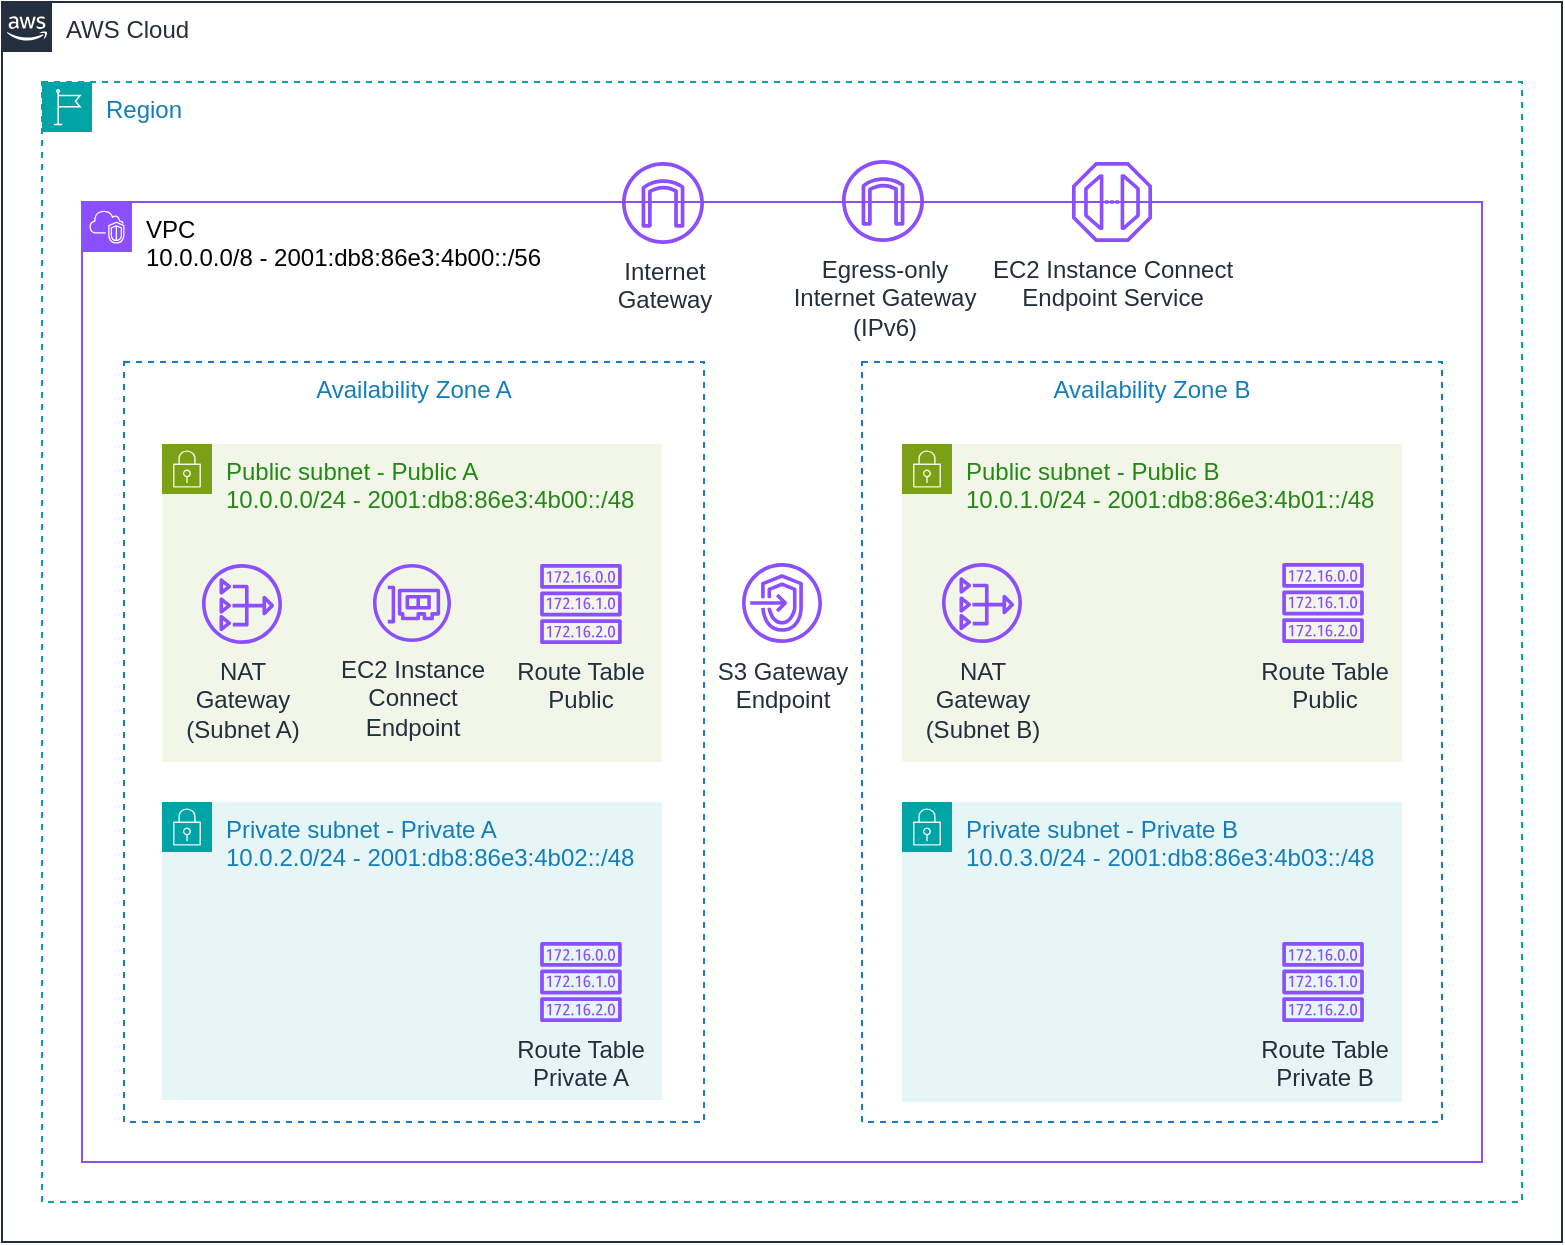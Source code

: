 <mxfile version="26.0.2">
  <diagram name="Page-1" id="4iamxFY1r6eEONaubb5g">
    <mxGraphModel grid="1" page="1" gridSize="10" guides="1" tooltips="1" connect="1" arrows="1" fold="1" pageScale="1" pageWidth="827" pageHeight="1169" math="0" shadow="0">
      <root>
        <mxCell id="0" />
        <mxCell id="1" parent="0" />
        <mxCell id="HWlzmaM8G8lkAruktbbe-1" value="AWS Cloud" style="points=[[0,0],[0.25,0],[0.5,0],[0.75,0],[1,0],[1,0.25],[1,0.5],[1,0.75],[1,1],[0.75,1],[0.5,1],[0.25,1],[0,1],[0,0.75],[0,0.5],[0,0.25]];outlineConnect=0;gradientColor=none;html=1;whiteSpace=wrap;fontSize=12;fontStyle=0;container=1;pointerEvents=0;collapsible=0;recursiveResize=0;shape=mxgraph.aws4.group;grIcon=mxgraph.aws4.group_aws_cloud_alt;strokeColor=#232F3E;fillColor=none;verticalAlign=top;align=left;spacingLeft=30;fontColor=#232F3E;dashed=0;" vertex="1" parent="1">
          <mxGeometry x="20" y="20" width="780" height="620" as="geometry" />
        </mxCell>
        <mxCell id="HWlzmaM8G8lkAruktbbe-2" value="Region" style="points=[[0,0],[0.25,0],[0.5,0],[0.75,0],[1,0],[1,0.25],[1,0.5],[1,0.75],[1,1],[0.75,1],[0.5,1],[0.25,1],[0,1],[0,0.75],[0,0.5],[0,0.25]];outlineConnect=0;gradientColor=none;html=1;whiteSpace=wrap;fontSize=12;fontStyle=0;container=1;pointerEvents=0;collapsible=0;recursiveResize=0;shape=mxgraph.aws4.group;grIcon=mxgraph.aws4.group_region;strokeColor=#00A4A6;fillColor=none;verticalAlign=top;align=left;spacingLeft=30;fontColor=#147EBA;dashed=1;" vertex="1" parent="HWlzmaM8G8lkAruktbbe-1">
          <mxGeometry x="20" y="40" width="740" height="560" as="geometry" />
        </mxCell>
        <mxCell id="HWlzmaM8G8lkAruktbbe-6" value="&lt;font style=&quot;color: rgb(0, 0, 0);&quot;&gt;VPC&lt;br&gt;10.0.0.0/8 - 2001:db8:86e3:4b00::/56&amp;nbsp;&lt;/font&gt;" style="points=[[0,0],[0.25,0],[0.5,0],[0.75,0],[1,0],[1,0.25],[1,0.5],[1,0.75],[1,1],[0.75,1],[0.5,1],[0.25,1],[0,1],[0,0.75],[0,0.5],[0,0.25]];outlineConnect=0;gradientColor=none;html=1;whiteSpace=wrap;fontSize=12;fontStyle=0;container=1;pointerEvents=0;collapsible=0;recursiveResize=0;shape=mxgraph.aws4.group;grIcon=mxgraph.aws4.group_vpc2;strokeColor=#8C4FFF;fillColor=none;verticalAlign=top;align=left;spacingLeft=30;fontColor=#AAB7B8;dashed=0;" vertex="1" parent="HWlzmaM8G8lkAruktbbe-2">
          <mxGeometry x="20" y="60" width="700" height="480" as="geometry" />
        </mxCell>
        <mxCell id="HWlzmaM8G8lkAruktbbe-5" value="Availability Zone B" style="fillColor=none;strokeColor=#147EBA;dashed=1;verticalAlign=top;fontStyle=0;fontColor=#147EBA;whiteSpace=wrap;html=1;" vertex="1" parent="HWlzmaM8G8lkAruktbbe-6">
          <mxGeometry x="390" y="80" width="290" height="380" as="geometry" />
        </mxCell>
        <mxCell id="HWlzmaM8G8lkAruktbbe-12" value="Public subnet - Public B&lt;br&gt;10.0.1.0/24 - 2001:db8:86e3:4b01::/48" style="points=[[0,0],[0.25,0],[0.5,0],[0.75,0],[1,0],[1,0.25],[1,0.5],[1,0.75],[1,1],[0.75,1],[0.5,1],[0.25,1],[0,1],[0,0.75],[0,0.5],[0,0.25]];outlineConnect=0;gradientColor=none;html=1;whiteSpace=wrap;fontSize=12;fontStyle=0;container=1;pointerEvents=0;collapsible=0;recursiveResize=0;shape=mxgraph.aws4.group;grIcon=mxgraph.aws4.group_security_group;grStroke=0;strokeColor=#7AA116;fillColor=#F2F6E8;verticalAlign=top;align=left;spacingLeft=30;fontColor=#248814;dashed=0;" vertex="1" parent="HWlzmaM8G8lkAruktbbe-6">
          <mxGeometry x="410" y="121" width="250" height="159" as="geometry" />
        </mxCell>
        <mxCell id="HWlzmaM8G8lkAruktbbe-24" value="Route Table&lt;br&gt;Public" style="sketch=0;outlineConnect=0;fontColor=#232F3E;gradientColor=none;fillColor=#8C4FFF;strokeColor=none;dashed=0;verticalLabelPosition=bottom;verticalAlign=top;align=center;html=1;fontSize=12;fontStyle=0;aspect=fixed;pointerEvents=1;shape=mxgraph.aws4.route_table;" vertex="1" parent="HWlzmaM8G8lkAruktbbe-12">
          <mxGeometry x="190" y="59.5" width="41.05" height="40" as="geometry" />
        </mxCell>
        <mxCell id="HWlzmaM8G8lkAruktbbe-27" value="NAT&lt;br&gt;Gateway&lt;br&gt;(Subnet B)" style="sketch=0;outlineConnect=0;fontColor=#232F3E;gradientColor=none;fillColor=#8C4FFF;strokeColor=none;dashed=0;verticalLabelPosition=bottom;verticalAlign=top;align=center;html=1;fontSize=12;fontStyle=0;aspect=fixed;pointerEvents=1;shape=mxgraph.aws4.nat_gateway;" vertex="1" parent="HWlzmaM8G8lkAruktbbe-12">
          <mxGeometry x="20" y="59.5" width="40" height="40" as="geometry" />
        </mxCell>
        <mxCell id="HWlzmaM8G8lkAruktbbe-13" value="Private subnet - Private B&lt;br&gt;10.0.3.0/24 - 2001:db8:86e3:4b03::/48" style="points=[[0,0],[0.25,0],[0.5,0],[0.75,0],[1,0],[1,0.25],[1,0.5],[1,0.75],[1,1],[0.75,1],[0.5,1],[0.25,1],[0,1],[0,0.75],[0,0.5],[0,0.25]];outlineConnect=0;gradientColor=none;html=1;whiteSpace=wrap;fontSize=12;fontStyle=0;container=1;pointerEvents=0;collapsible=0;recursiveResize=0;shape=mxgraph.aws4.group;grIcon=mxgraph.aws4.group_security_group;grStroke=0;strokeColor=#00A4A6;fillColor=#E6F6F7;verticalAlign=top;align=left;spacingLeft=30;fontColor=#147EBA;dashed=0;" vertex="1" parent="HWlzmaM8G8lkAruktbbe-6">
          <mxGeometry x="410" y="300" width="250" height="150" as="geometry" />
        </mxCell>
        <mxCell id="HWlzmaM8G8lkAruktbbe-26" value="Route Table&lt;br&gt;Private B" style="sketch=0;outlineConnect=0;fontColor=#232F3E;gradientColor=none;fillColor=#8C4FFF;strokeColor=none;dashed=0;verticalLabelPosition=bottom;verticalAlign=top;align=center;html=1;fontSize=12;fontStyle=0;aspect=fixed;pointerEvents=1;shape=mxgraph.aws4.route_table;" vertex="1" parent="HWlzmaM8G8lkAruktbbe-13">
          <mxGeometry x="190" y="70" width="41.05" height="40" as="geometry" />
        </mxCell>
        <mxCell id="HWlzmaM8G8lkAruktbbe-18" value="S3 Gateway&lt;br&gt;Endpoint" style="sketch=0;outlineConnect=0;fontColor=#232F3E;gradientColor=none;fillColor=#8C4FFF;strokeColor=none;dashed=0;verticalLabelPosition=bottom;verticalAlign=top;align=center;html=1;fontSize=12;fontStyle=0;aspect=fixed;pointerEvents=1;shape=mxgraph.aws4.endpoints;" vertex="1" parent="HWlzmaM8G8lkAruktbbe-6">
          <mxGeometry x="330" y="180.5" width="40" height="40" as="geometry" />
        </mxCell>
        <mxCell id="HWlzmaM8G8lkAruktbbe-22" value="EC2 Instance Connect&lt;br&gt;Endpoint Service" style="sketch=0;outlineConnect=0;fontColor=#232F3E;gradientColor=none;fillColor=#8C4FFF;strokeColor=none;dashed=0;verticalLabelPosition=bottom;verticalAlign=top;align=center;html=1;fontSize=12;fontStyle=0;aspect=fixed;pointerEvents=1;shape=mxgraph.aws4.endpoint;" vertex="1" parent="HWlzmaM8G8lkAruktbbe-6">
          <mxGeometry x="495" y="-20" width="40" height="40" as="geometry" />
        </mxCell>
        <mxCell id="HWlzmaM8G8lkAruktbbe-20" value="Egress-only&lt;br&gt;Internet Gateway&lt;br&gt;(IPv6)" style="sketch=0;outlineConnect=0;fontColor=#232F3E;gradientColor=none;fillColor=#8C4FFF;strokeColor=none;dashed=0;verticalLabelPosition=bottom;verticalAlign=top;align=center;html=1;fontSize=12;fontStyle=0;aspect=fixed;pointerEvents=1;shape=mxgraph.aws4.internet_gateway;" vertex="1" parent="HWlzmaM8G8lkAruktbbe-6">
          <mxGeometry x="380" y="-21" width="41" height="41" as="geometry" />
        </mxCell>
        <mxCell id="HWlzmaM8G8lkAruktbbe-19" value="Internet&lt;br&gt;Gateway" style="sketch=0;outlineConnect=0;fontColor=#232F3E;gradientColor=none;fillColor=#8C4FFF;strokeColor=none;dashed=0;verticalLabelPosition=bottom;verticalAlign=top;align=center;html=1;fontSize=12;fontStyle=0;aspect=fixed;pointerEvents=1;shape=mxgraph.aws4.internet_gateway;" vertex="1" parent="HWlzmaM8G8lkAruktbbe-6">
          <mxGeometry x="270" y="-20" width="41" height="41" as="geometry" />
        </mxCell>
        <mxCell id="HWlzmaM8G8lkAruktbbe-4" value="Availability Zone A" style="fillColor=none;strokeColor=#147EBA;dashed=1;verticalAlign=top;fontStyle=0;fontColor=#147EBA;whiteSpace=wrap;html=1;" vertex="1" parent="HWlzmaM8G8lkAruktbbe-6">
          <mxGeometry x="21" y="80" width="290" height="380" as="geometry" />
        </mxCell>
        <mxCell id="HWlzmaM8G8lkAruktbbe-7" value="Public subnet - Public A&lt;br&gt;10.0.0.0/24 - 2001:db8:86e3:4b00::/48" style="points=[[0,0],[0.25,0],[0.5,0],[0.75,0],[1,0],[1,0.25],[1,0.5],[1,0.75],[1,1],[0.75,1],[0.5,1],[0.25,1],[0,1],[0,0.75],[0,0.5],[0,0.25]];outlineConnect=0;gradientColor=none;html=1;whiteSpace=wrap;fontSize=12;fontStyle=0;container=1;pointerEvents=0;collapsible=0;recursiveResize=0;shape=mxgraph.aws4.group;grIcon=mxgraph.aws4.group_security_group;grStroke=0;strokeColor=#7AA116;fillColor=#F2F6E8;verticalAlign=top;align=left;spacingLeft=30;fontColor=#248814;dashed=0;" vertex="1" parent="HWlzmaM8G8lkAruktbbe-2">
          <mxGeometry x="60" y="181" width="250" height="159" as="geometry" />
        </mxCell>
        <mxCell id="HWlzmaM8G8lkAruktbbe-8" value="Private subnet - Private A&lt;div&gt;10.0.2.0/24 - 2001:db8:86e3:4b02::/48&lt;/div&gt;" style="points=[[0,0],[0.25,0],[0.5,0],[0.75,0],[1,0],[1,0.25],[1,0.5],[1,0.75],[1,1],[0.75,1],[0.5,1],[0.25,1],[0,1],[0,0.75],[0,0.5],[0,0.25]];outlineConnect=0;gradientColor=none;html=1;whiteSpace=wrap;fontSize=12;fontStyle=0;container=1;pointerEvents=0;collapsible=0;recursiveResize=0;shape=mxgraph.aws4.group;grIcon=mxgraph.aws4.group_security_group;grStroke=0;strokeColor=#00A4A6;fillColor=#E6F6F7;verticalAlign=top;align=left;spacingLeft=30;fontColor=#147EBA;dashed=0;" vertex="1" parent="HWlzmaM8G8lkAruktbbe-2">
          <mxGeometry x="60" y="360" width="250" height="149" as="geometry" />
        </mxCell>
        <mxCell id="HWlzmaM8G8lkAruktbbe-25" value="Route Table&lt;br&gt;Private A" style="sketch=0;outlineConnect=0;fontColor=#232F3E;gradientColor=none;fillColor=#8C4FFF;strokeColor=none;dashed=0;verticalLabelPosition=bottom;verticalAlign=top;align=center;html=1;fontSize=12;fontStyle=0;aspect=fixed;pointerEvents=1;shape=mxgraph.aws4.route_table;" vertex="1" parent="HWlzmaM8G8lkAruktbbe-8">
          <mxGeometry x="188.95" y="70" width="41.05" height="40" as="geometry" />
        </mxCell>
        <mxCell id="HWlzmaM8G8lkAruktbbe-9" value="Route Table&lt;br&gt;Public" style="sketch=0;outlineConnect=0;fontColor=#232F3E;gradientColor=none;fillColor=#8C4FFF;strokeColor=none;dashed=0;verticalLabelPosition=bottom;verticalAlign=top;align=center;html=1;fontSize=12;fontStyle=0;aspect=fixed;pointerEvents=1;shape=mxgraph.aws4.route_table;" vertex="1" parent="HWlzmaM8G8lkAruktbbe-8">
          <mxGeometry x="188.95" y="-119" width="41.05" height="40" as="geometry" />
        </mxCell>
        <mxCell id="HWlzmaM8G8lkAruktbbe-10" value="NAT&lt;br&gt;Gateway&lt;br&gt;(Subnet A)" style="sketch=0;outlineConnect=0;fontColor=#232F3E;gradientColor=none;fillColor=#8C4FFF;strokeColor=none;dashed=0;verticalLabelPosition=bottom;verticalAlign=top;align=center;html=1;fontSize=12;fontStyle=0;aspect=fixed;pointerEvents=1;shape=mxgraph.aws4.nat_gateway;" vertex="1" parent="HWlzmaM8G8lkAruktbbe-2">
          <mxGeometry x="80" y="241" width="40" height="40" as="geometry" />
        </mxCell>
        <mxCell id="HWlzmaM8G8lkAruktbbe-23" value="EC2 Instance&lt;br&gt;Connect&lt;br&gt;Endpoint" style="sketch=0;outlineConnect=0;fontColor=#232F3E;gradientColor=none;fillColor=#8C4FFF;strokeColor=none;dashed=0;verticalLabelPosition=bottom;verticalAlign=top;align=center;html=1;fontSize=12;fontStyle=0;aspect=fixed;pointerEvents=1;shape=mxgraph.aws4.elastic_network_interface;" vertex="1" parent="HWlzmaM8G8lkAruktbbe-2">
          <mxGeometry x="165.5" y="241" width="39" height="39" as="geometry" />
        </mxCell>
      </root>
    </mxGraphModel>
  </diagram>
</mxfile>
